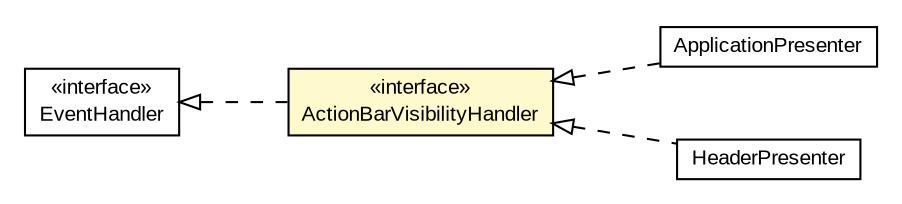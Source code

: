 #!/usr/local/bin/dot
#
# Class diagram 
# Generated by UMLGraph version R5_6-24-gf6e263 (http://www.umlgraph.org/)
#

digraph G {
	edge [fontname="arial",fontsize=10,labelfontname="arial",labelfontsize=10];
	node [fontname="arial",fontsize=10,shape=plaintext];
	nodesep=0.25;
	ranksep=0.5;
	rankdir=LR;
	// com.gwtplatform.carstore.client.application.ApplicationPresenter
	c106554 [label=<<table title="com.gwtplatform.carstore.client.application.ApplicationPresenter" border="0" cellborder="1" cellspacing="0" cellpadding="2" port="p" href="../ApplicationPresenter.html">
		<tr><td><table border="0" cellspacing="0" cellpadding="1">
<tr><td align="center" balign="center"> ApplicationPresenter </td></tr>
		</table></td></tr>
		</table>>, URL="../ApplicationPresenter.html", fontname="arial", fontcolor="black", fontsize=10.0];
	// com.gwtplatform.carstore.client.application.event.ActionBarVisibilityEvent.ActionBarVisibilityHandler
	c106612 [label=<<table title="com.gwtplatform.carstore.client.application.event.ActionBarVisibilityEvent.ActionBarVisibilityHandler" border="0" cellborder="1" cellspacing="0" cellpadding="2" port="p" bgcolor="lemonChiffon" href="./ActionBarVisibilityEvent.ActionBarVisibilityHandler.html">
		<tr><td><table border="0" cellspacing="0" cellpadding="1">
<tr><td align="center" balign="center"> &#171;interface&#187; </td></tr>
<tr><td align="center" balign="center"> ActionBarVisibilityHandler </td></tr>
		</table></td></tr>
		</table>>, URL="./ActionBarVisibilityEvent.ActionBarVisibilityHandler.html", fontname="arial", fontcolor="black", fontsize=10.0];
	// com.gwtplatform.carstore.client.application.widget.header.HeaderPresenter
	c106685 [label=<<table title="com.gwtplatform.carstore.client.application.widget.header.HeaderPresenter" border="0" cellborder="1" cellspacing="0" cellpadding="2" port="p" href="../widget/header/HeaderPresenter.html">
		<tr><td><table border="0" cellspacing="0" cellpadding="1">
<tr><td align="center" balign="center"> HeaderPresenter </td></tr>
		</table></td></tr>
		</table>>, URL="../widget/header/HeaderPresenter.html", fontname="arial", fontcolor="black", fontsize=10.0];
	//com.gwtplatform.carstore.client.application.ApplicationPresenter implements com.gwtplatform.carstore.client.application.event.ActionBarVisibilityEvent.ActionBarVisibilityHandler
	c106612:p -> c106554:p [dir=back,arrowtail=empty,style=dashed];
	//com.gwtplatform.carstore.client.application.event.ActionBarVisibilityEvent.ActionBarVisibilityHandler implements com.google.gwt.event.shared.EventHandler
	c106799:p -> c106612:p [dir=back,arrowtail=empty,style=dashed];
	//com.gwtplatform.carstore.client.application.widget.header.HeaderPresenter implements com.gwtplatform.carstore.client.application.event.ActionBarVisibilityEvent.ActionBarVisibilityHandler
	c106612:p -> c106685:p [dir=back,arrowtail=empty,style=dashed];
	// com.google.gwt.event.shared.EventHandler
	c106799 [label=<<table title="com.google.gwt.event.shared.EventHandler" border="0" cellborder="1" cellspacing="0" cellpadding="2" port="p" href="http://google-web-toolkit.googlecode.com/svn/javadoc/latest/com/google/gwt/event/shared/EventHandler.html">
		<tr><td><table border="0" cellspacing="0" cellpadding="1">
<tr><td align="center" balign="center"> &#171;interface&#187; </td></tr>
<tr><td align="center" balign="center"> EventHandler </td></tr>
		</table></td></tr>
		</table>>, URL="http://google-web-toolkit.googlecode.com/svn/javadoc/latest/com/google/gwt/event/shared/EventHandler.html", fontname="arial", fontcolor="black", fontsize=10.0];
}


